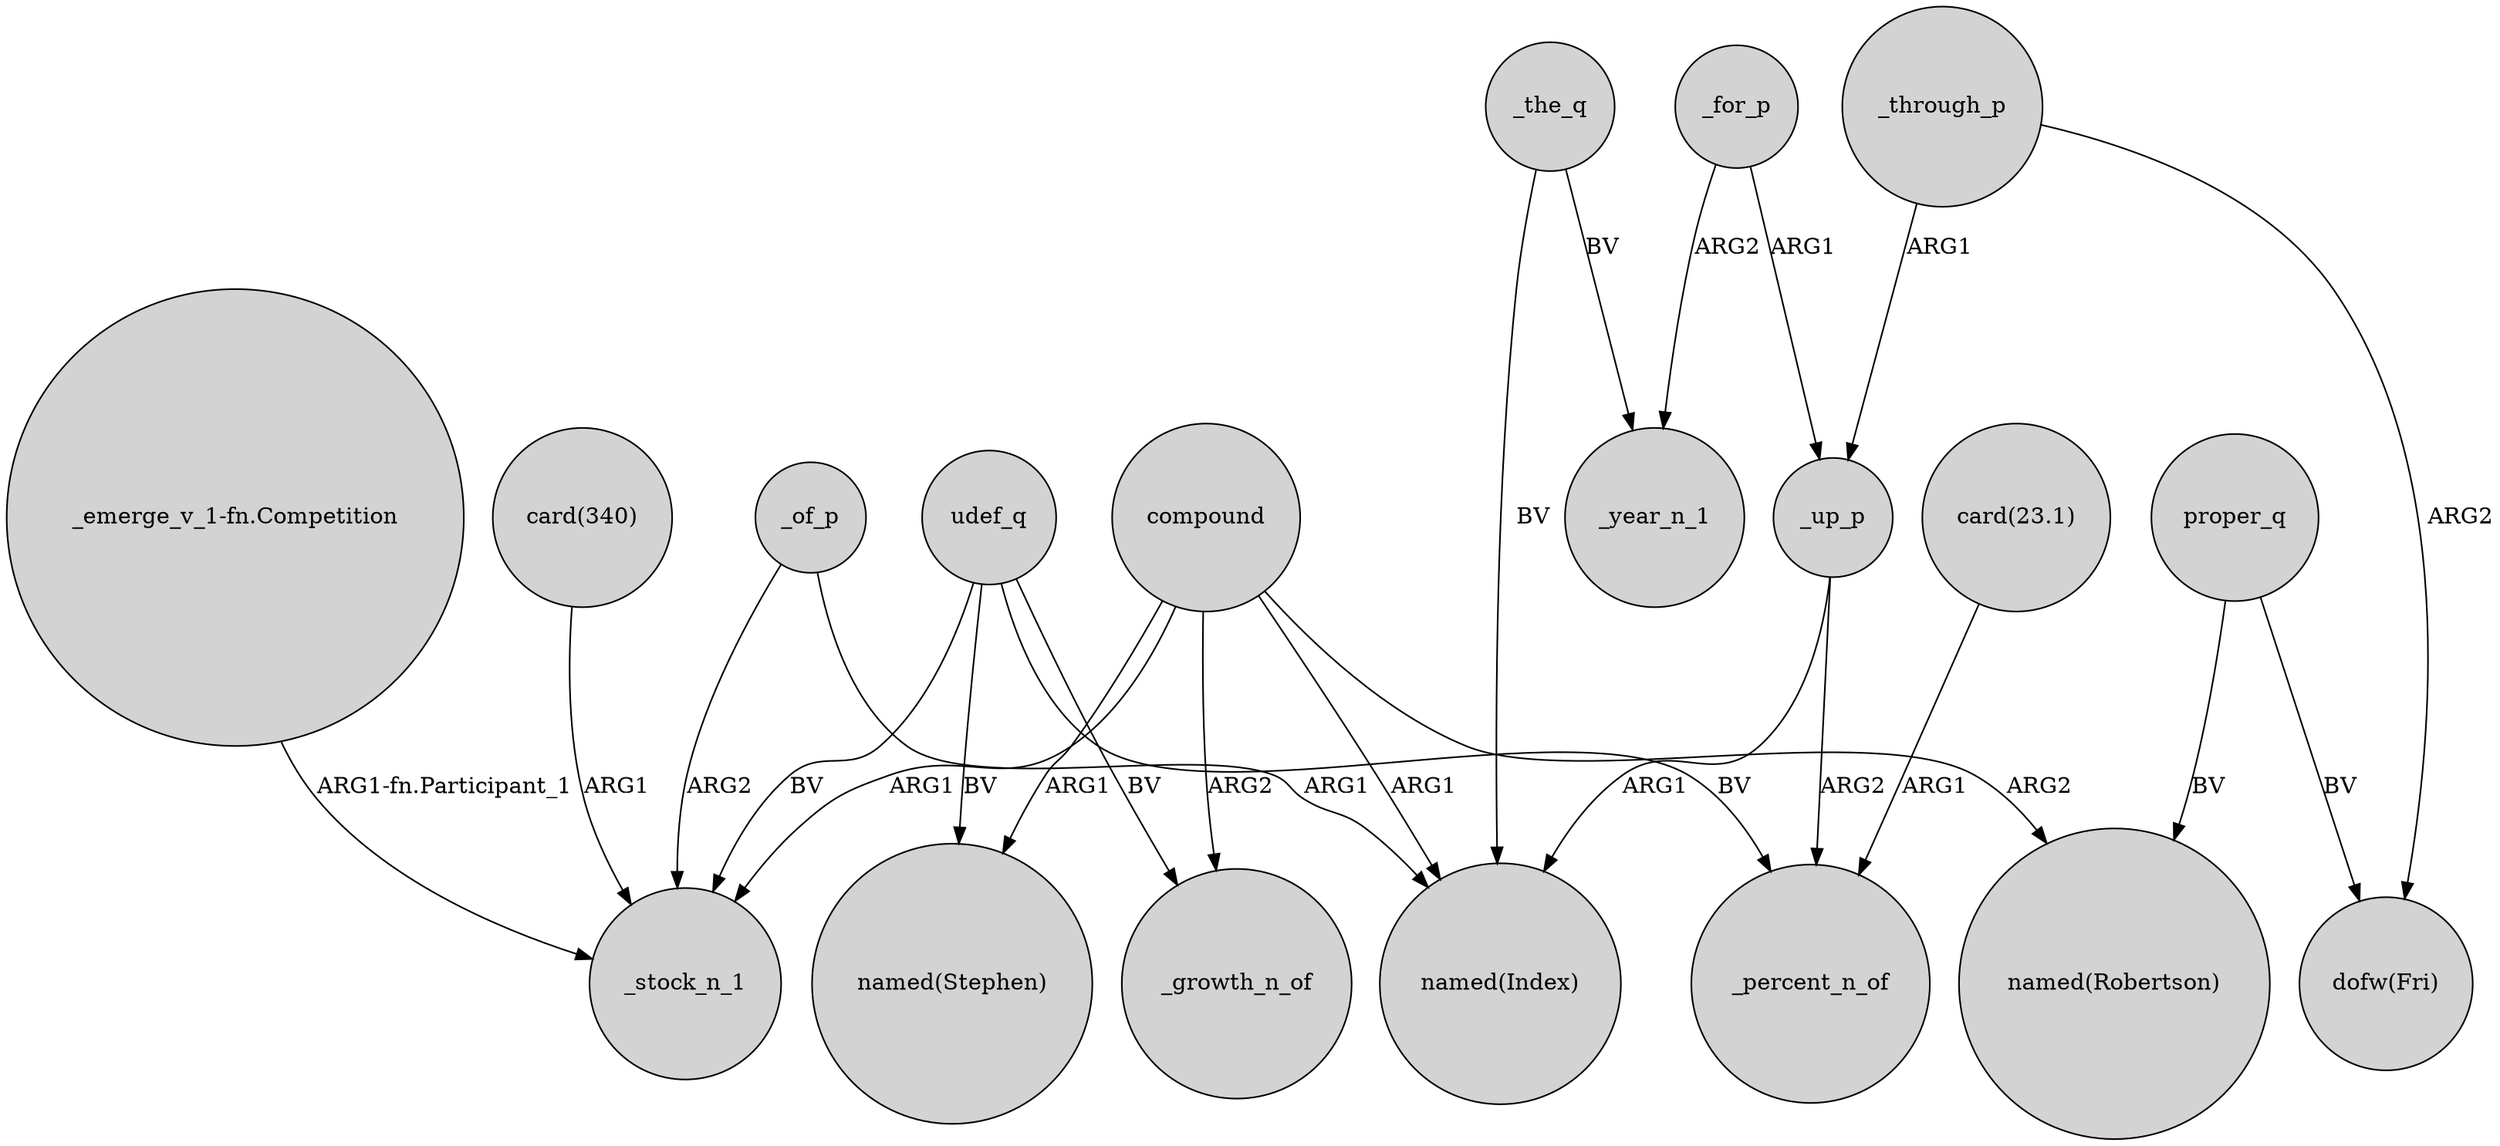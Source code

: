 digraph {
	node [shape=circle style=filled]
	_up_p -> _percent_n_of [label=ARG2]
	_of_p -> "named(Index)" [label=ARG1]
	_through_p -> _up_p [label=ARG1]
	proper_q -> "dofw(Fri)" [label=BV]
	compound -> "named(Index)" [label=ARG1]
	compound -> "named(Stephen)" [label=ARG1]
	udef_q -> "named(Stephen)" [label=BV]
	"_emerge_v_1-fn.Competition" -> _stock_n_1 [label="ARG1-fn.Participant_1"]
	_the_q -> "named(Index)" [label=BV]
	_through_p -> "dofw(Fri)" [label=ARG2]
	compound -> _stock_n_1 [label=ARG1]
	_for_p -> _up_p [label=ARG1]
	udef_q -> _stock_n_1 [label=BV]
	proper_q -> "named(Robertson)" [label=BV]
	udef_q -> _percent_n_of [label=BV]
	_the_q -> _year_n_1 [label=BV]
	_up_p -> "named(Index)" [label=ARG1]
	compound -> _growth_n_of [label=ARG2]
	"card(23.1)" -> _percent_n_of [label=ARG1]
	_of_p -> _stock_n_1 [label=ARG2]
	udef_q -> _growth_n_of [label=BV]
	_for_p -> _year_n_1 [label=ARG2]
	"card(340)" -> _stock_n_1 [label=ARG1]
	compound -> "named(Robertson)" [label=ARG2]
}
